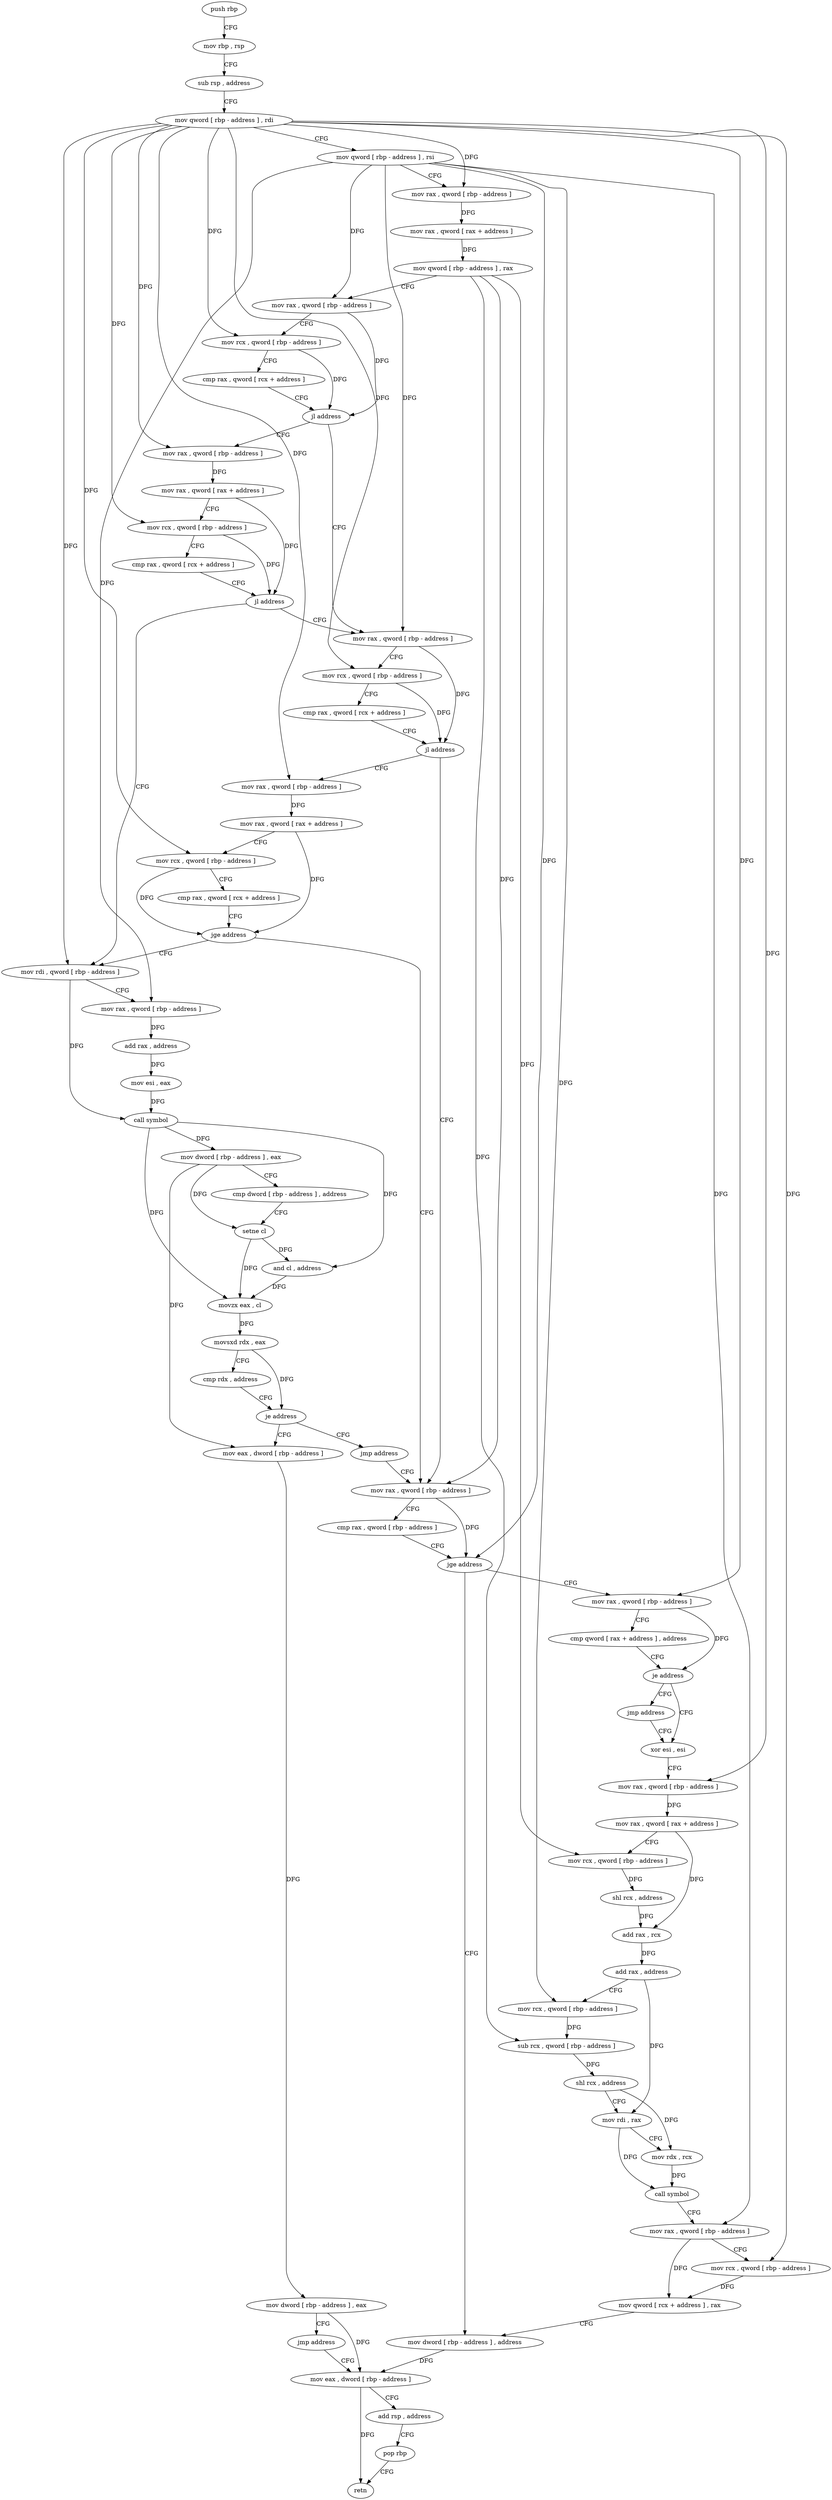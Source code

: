 digraph "func" {
"4297136" [label = "push rbp" ]
"4297137" [label = "mov rbp , rsp" ]
"4297140" [label = "sub rsp , address" ]
"4297144" [label = "mov qword [ rbp - address ] , rdi" ]
"4297148" [label = "mov qword [ rbp - address ] , rsi" ]
"4297152" [label = "mov rax , qword [ rbp - address ]" ]
"4297156" [label = "mov rax , qword [ rax + address ]" ]
"4297163" [label = "mov qword [ rbp - address ] , rax" ]
"4297167" [label = "mov rax , qword [ rbp - address ]" ]
"4297171" [label = "mov rcx , qword [ rbp - address ]" ]
"4297175" [label = "cmp rax , qword [ rcx + address ]" ]
"4297179" [label = "jl address" ]
"4297207" [label = "mov rax , qword [ rbp - address ]" ]
"4297185" [label = "mov rax , qword [ rbp - address ]" ]
"4297211" [label = "mov rcx , qword [ rbp - address ]" ]
"4297215" [label = "cmp rax , qword [ rcx + address ]" ]
"4297219" [label = "jl address" ]
"4297313" [label = "mov rax , qword [ rbp - address ]" ]
"4297225" [label = "mov rax , qword [ rbp - address ]" ]
"4297189" [label = "mov rax , qword [ rax + address ]" ]
"4297193" [label = "mov rcx , qword [ rbp - address ]" ]
"4297197" [label = "cmp rax , qword [ rcx + address ]" ]
"4297201" [label = "jl address" ]
"4297247" [label = "mov rdi , qword [ rbp - address ]" ]
"4297317" [label = "cmp rax , qword [ rbp - address ]" ]
"4297321" [label = "jge address" ]
"4297418" [label = "mov dword [ rbp - address ] , address" ]
"4297327" [label = "mov rax , qword [ rbp - address ]" ]
"4297229" [label = "mov rax , qword [ rax + address ]" ]
"4297233" [label = "mov rcx , qword [ rbp - address ]" ]
"4297237" [label = "cmp rax , qword [ rcx + address ]" ]
"4297241" [label = "jge address" ]
"4297251" [label = "mov rax , qword [ rbp - address ]" ]
"4297255" [label = "add rax , address" ]
"4297261" [label = "mov esi , eax" ]
"4297263" [label = "call symbol" ]
"4297268" [label = "mov dword [ rbp - address ] , eax" ]
"4297271" [label = "cmp dword [ rbp - address ] , address" ]
"4297275" [label = "setne cl" ]
"4297278" [label = "and cl , address" ]
"4297281" [label = "movzx eax , cl" ]
"4297284" [label = "movsxd rdx , eax" ]
"4297287" [label = "cmp rdx , address" ]
"4297291" [label = "je address" ]
"4297308" [label = "jmp address" ]
"4297297" [label = "mov eax , dword [ rbp - address ]" ]
"4297425" [label = "mov eax , dword [ rbp - address ]" ]
"4297331" [label = "cmp qword [ rax + address ] , address" ]
"4297339" [label = "je address" ]
"4297350" [label = "xor esi , esi" ]
"4297345" [label = "jmp address" ]
"4297300" [label = "mov dword [ rbp - address ] , eax" ]
"4297303" [label = "jmp address" ]
"4297352" [label = "mov rax , qword [ rbp - address ]" ]
"4297356" [label = "mov rax , qword [ rax + address ]" ]
"4297363" [label = "mov rcx , qword [ rbp - address ]" ]
"4297367" [label = "shl rcx , address" ]
"4297371" [label = "add rax , rcx" ]
"4297374" [label = "add rax , address" ]
"4297380" [label = "mov rcx , qword [ rbp - address ]" ]
"4297384" [label = "sub rcx , qword [ rbp - address ]" ]
"4297388" [label = "shl rcx , address" ]
"4297392" [label = "mov rdi , rax" ]
"4297395" [label = "mov rdx , rcx" ]
"4297398" [label = "call symbol" ]
"4297403" [label = "mov rax , qword [ rbp - address ]" ]
"4297407" [label = "mov rcx , qword [ rbp - address ]" ]
"4297411" [label = "mov qword [ rcx + address ] , rax" ]
"4297428" [label = "add rsp , address" ]
"4297432" [label = "pop rbp" ]
"4297433" [label = "retn" ]
"4297136" -> "4297137" [ label = "CFG" ]
"4297137" -> "4297140" [ label = "CFG" ]
"4297140" -> "4297144" [ label = "CFG" ]
"4297144" -> "4297148" [ label = "CFG" ]
"4297144" -> "4297152" [ label = "DFG" ]
"4297144" -> "4297171" [ label = "DFG" ]
"4297144" -> "4297211" [ label = "DFG" ]
"4297144" -> "4297185" [ label = "DFG" ]
"4297144" -> "4297193" [ label = "DFG" ]
"4297144" -> "4297225" [ label = "DFG" ]
"4297144" -> "4297233" [ label = "DFG" ]
"4297144" -> "4297247" [ label = "DFG" ]
"4297144" -> "4297327" [ label = "DFG" ]
"4297144" -> "4297352" [ label = "DFG" ]
"4297144" -> "4297407" [ label = "DFG" ]
"4297148" -> "4297152" [ label = "CFG" ]
"4297148" -> "4297167" [ label = "DFG" ]
"4297148" -> "4297207" [ label = "DFG" ]
"4297148" -> "4297321" [ label = "DFG" ]
"4297148" -> "4297251" [ label = "DFG" ]
"4297148" -> "4297380" [ label = "DFG" ]
"4297148" -> "4297403" [ label = "DFG" ]
"4297152" -> "4297156" [ label = "DFG" ]
"4297156" -> "4297163" [ label = "DFG" ]
"4297163" -> "4297167" [ label = "CFG" ]
"4297163" -> "4297313" [ label = "DFG" ]
"4297163" -> "4297363" [ label = "DFG" ]
"4297163" -> "4297384" [ label = "DFG" ]
"4297167" -> "4297171" [ label = "CFG" ]
"4297167" -> "4297179" [ label = "DFG" ]
"4297171" -> "4297175" [ label = "CFG" ]
"4297171" -> "4297179" [ label = "DFG" ]
"4297175" -> "4297179" [ label = "CFG" ]
"4297179" -> "4297207" [ label = "CFG" ]
"4297179" -> "4297185" [ label = "CFG" ]
"4297207" -> "4297211" [ label = "CFG" ]
"4297207" -> "4297219" [ label = "DFG" ]
"4297185" -> "4297189" [ label = "DFG" ]
"4297211" -> "4297215" [ label = "CFG" ]
"4297211" -> "4297219" [ label = "DFG" ]
"4297215" -> "4297219" [ label = "CFG" ]
"4297219" -> "4297313" [ label = "CFG" ]
"4297219" -> "4297225" [ label = "CFG" ]
"4297313" -> "4297317" [ label = "CFG" ]
"4297313" -> "4297321" [ label = "DFG" ]
"4297225" -> "4297229" [ label = "DFG" ]
"4297189" -> "4297193" [ label = "CFG" ]
"4297189" -> "4297201" [ label = "DFG" ]
"4297193" -> "4297197" [ label = "CFG" ]
"4297193" -> "4297201" [ label = "DFG" ]
"4297197" -> "4297201" [ label = "CFG" ]
"4297201" -> "4297247" [ label = "CFG" ]
"4297201" -> "4297207" [ label = "CFG" ]
"4297247" -> "4297251" [ label = "CFG" ]
"4297247" -> "4297263" [ label = "DFG" ]
"4297317" -> "4297321" [ label = "CFG" ]
"4297321" -> "4297418" [ label = "CFG" ]
"4297321" -> "4297327" [ label = "CFG" ]
"4297418" -> "4297425" [ label = "DFG" ]
"4297327" -> "4297331" [ label = "CFG" ]
"4297327" -> "4297339" [ label = "DFG" ]
"4297229" -> "4297233" [ label = "CFG" ]
"4297229" -> "4297241" [ label = "DFG" ]
"4297233" -> "4297237" [ label = "CFG" ]
"4297233" -> "4297241" [ label = "DFG" ]
"4297237" -> "4297241" [ label = "CFG" ]
"4297241" -> "4297313" [ label = "CFG" ]
"4297241" -> "4297247" [ label = "CFG" ]
"4297251" -> "4297255" [ label = "DFG" ]
"4297255" -> "4297261" [ label = "DFG" ]
"4297261" -> "4297263" [ label = "DFG" ]
"4297263" -> "4297268" [ label = "DFG" ]
"4297263" -> "4297278" [ label = "DFG" ]
"4297263" -> "4297281" [ label = "DFG" ]
"4297268" -> "4297271" [ label = "CFG" ]
"4297268" -> "4297275" [ label = "DFG" ]
"4297268" -> "4297297" [ label = "DFG" ]
"4297271" -> "4297275" [ label = "CFG" ]
"4297275" -> "4297278" [ label = "DFG" ]
"4297275" -> "4297281" [ label = "DFG" ]
"4297278" -> "4297281" [ label = "DFG" ]
"4297281" -> "4297284" [ label = "DFG" ]
"4297284" -> "4297287" [ label = "CFG" ]
"4297284" -> "4297291" [ label = "DFG" ]
"4297287" -> "4297291" [ label = "CFG" ]
"4297291" -> "4297308" [ label = "CFG" ]
"4297291" -> "4297297" [ label = "CFG" ]
"4297308" -> "4297313" [ label = "CFG" ]
"4297297" -> "4297300" [ label = "DFG" ]
"4297425" -> "4297428" [ label = "CFG" ]
"4297425" -> "4297433" [ label = "DFG" ]
"4297331" -> "4297339" [ label = "CFG" ]
"4297339" -> "4297350" [ label = "CFG" ]
"4297339" -> "4297345" [ label = "CFG" ]
"4297350" -> "4297352" [ label = "CFG" ]
"4297345" -> "4297350" [ label = "CFG" ]
"4297300" -> "4297303" [ label = "CFG" ]
"4297300" -> "4297425" [ label = "DFG" ]
"4297303" -> "4297425" [ label = "CFG" ]
"4297352" -> "4297356" [ label = "DFG" ]
"4297356" -> "4297363" [ label = "CFG" ]
"4297356" -> "4297371" [ label = "DFG" ]
"4297363" -> "4297367" [ label = "DFG" ]
"4297367" -> "4297371" [ label = "DFG" ]
"4297371" -> "4297374" [ label = "DFG" ]
"4297374" -> "4297380" [ label = "CFG" ]
"4297374" -> "4297392" [ label = "DFG" ]
"4297380" -> "4297384" [ label = "DFG" ]
"4297384" -> "4297388" [ label = "DFG" ]
"4297388" -> "4297392" [ label = "CFG" ]
"4297388" -> "4297395" [ label = "DFG" ]
"4297392" -> "4297395" [ label = "CFG" ]
"4297392" -> "4297398" [ label = "DFG" ]
"4297395" -> "4297398" [ label = "DFG" ]
"4297398" -> "4297403" [ label = "CFG" ]
"4297403" -> "4297407" [ label = "CFG" ]
"4297403" -> "4297411" [ label = "DFG" ]
"4297407" -> "4297411" [ label = "DFG" ]
"4297411" -> "4297418" [ label = "CFG" ]
"4297428" -> "4297432" [ label = "CFG" ]
"4297432" -> "4297433" [ label = "CFG" ]
}
